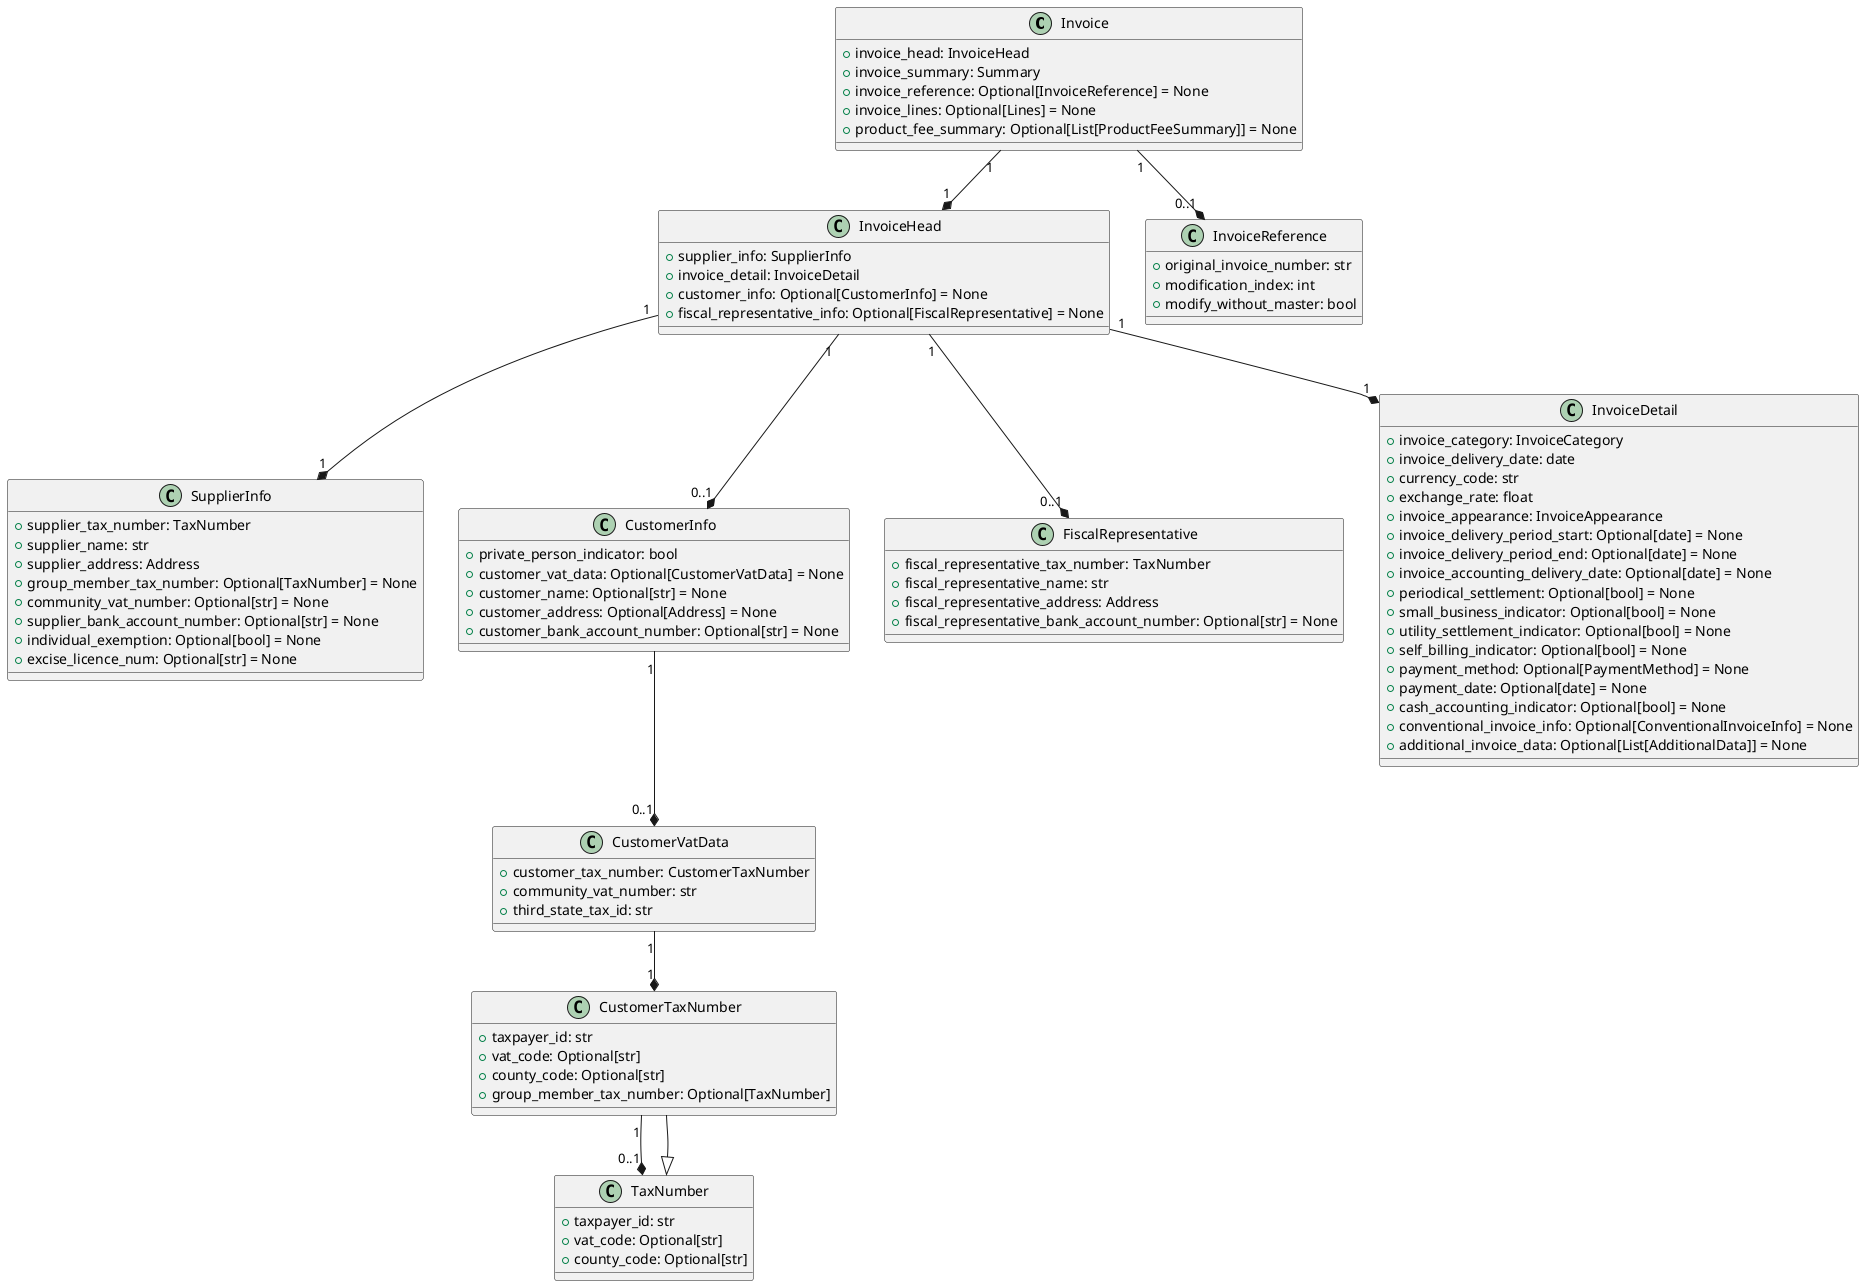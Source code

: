 @startuml
class Invoice {
+ invoice_head: InvoiceHead
+ invoice_summary: Summary
+ invoice_reference: Optional[InvoiceReference] = None
+ invoice_lines: Optional[Lines] = None
+ product_fee_summary: Optional[List[ProductFeeSummary]] = None
}

class InvoiceHead {
+ supplier_info: SupplierInfo
+ invoice_detail: InvoiceDetail
+ customer_info: Optional[CustomerInfo] = None
+ fiscal_representative_info: Optional[FiscalRepresentative] = None
}

class InvoiceReference {
+ original_invoice_number: str
+ modification_index: int
+ modify_without_master: bool
}

class SupplierInfo {
+ supplier_tax_number: TaxNumber
+ supplier_name: str
+ supplier_address: Address
+ group_member_tax_number: Optional[TaxNumber] = None
+ community_vat_number: Optional[str] = None
+ supplier_bank_account_number: Optional[str] = None
+ individual_exemption: Optional[bool] = None
+ excise_licence_num: Optional[str] = None
}

class CustomerInfo {
+ private_person_indicator: bool
+ customer_vat_data: Optional[CustomerVatData] = None
+ customer_name: Optional[str] = None
+ customer_address: Optional[Address] = None
+ customer_bank_account_number: Optional[str] = None
}

class FiscalRepresentative {
+ fiscal_representative_tax_number: TaxNumber
+ fiscal_representative_name: str
+ fiscal_representative_address: Address
+ fiscal_representative_bank_account_number: Optional[str] = None
}

class InvoiceDetail {
+ invoice_category: InvoiceCategory
+ invoice_delivery_date: date
+ currency_code: str
+ exchange_rate: float
+ invoice_appearance: InvoiceAppearance
+ invoice_delivery_period_start: Optional[date] = None
+ invoice_delivery_period_end: Optional[date] = None
+ invoice_accounting_delivery_date: Optional[date] = None
+ periodical_settlement: Optional[bool] = None
+ small_business_indicator: Optional[bool] = None
+ utility_settlement_indicator: Optional[bool] = None
+ self_billing_indicator: Optional[bool] = None
+ payment_method: Optional[PaymentMethod] = None
+ payment_date: Optional[date] = None
+ cash_accounting_indicator: Optional[bool] = None
+ conventional_invoice_info: Optional[ConventionalInvoiceInfo] = None
+ additional_invoice_data: Optional[List[AdditionalData]] = None
}

class CustomerVatData {
+ customer_tax_number: CustomerTaxNumber
+ community_vat_number: str
+ third_state_tax_id: str
}

class CustomerTaxNumber extends TaxNumber {
+ taxpayer_id: str
+ vat_code: Optional[str]
+ county_code: Optional[str]
+ group_member_tax_number: Optional[TaxNumber]
}

class TaxNumber {
+ taxpayer_id: str
+ vat_code: Optional[str]
+ county_code: Optional[str]
}

Invoice "1" --* "0..1" InvoiceReference
Invoice "1" --* "1" InvoiceHead
InvoiceHead "1" --* "1" SupplierInfo
InvoiceHead "1" --* "0..1" CustomerInfo
InvoiceHead "1" --* "0..1" FiscalRepresentative
InvoiceHead "1" --* "1" InvoiceDetail
CustomerInfo "1" --* "0..1" CustomerVatData
CustomerVatData "1" --* "1" CustomerTaxNumber
CustomerTaxNumber "1" --* "0..1" TaxNumber
@enduml